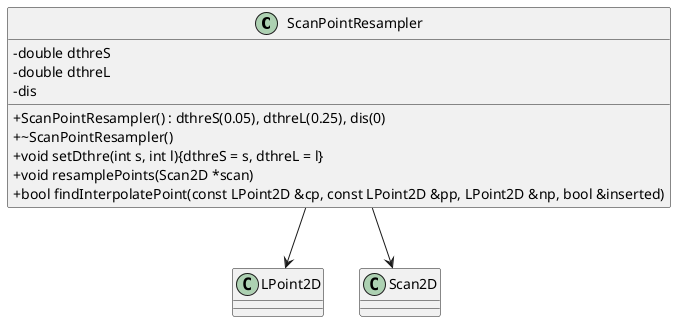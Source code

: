 @startuml

skinparam classAttributeIconSize 0

class ScanPointResampler
{
    - double dthreS
    - double dthreL
    - dis
    + ScanPointResampler() : dthreS(0.05), dthreL(0.25), dis(0)
    + ~ScanPointResampler()
    + void setDthre(int s, int l){dthreS = s, dthreL = l}
    + void resamplePoints(Scan2D *scan)
    + bool findInterpolatePoint(const LPoint2D &cp, const LPoint2D &pp, LPoint2D &np, bool &inserted)
}

ScanPointResampler --> LPoint2D
ScanPointResampler --> Scan2D

@enduml